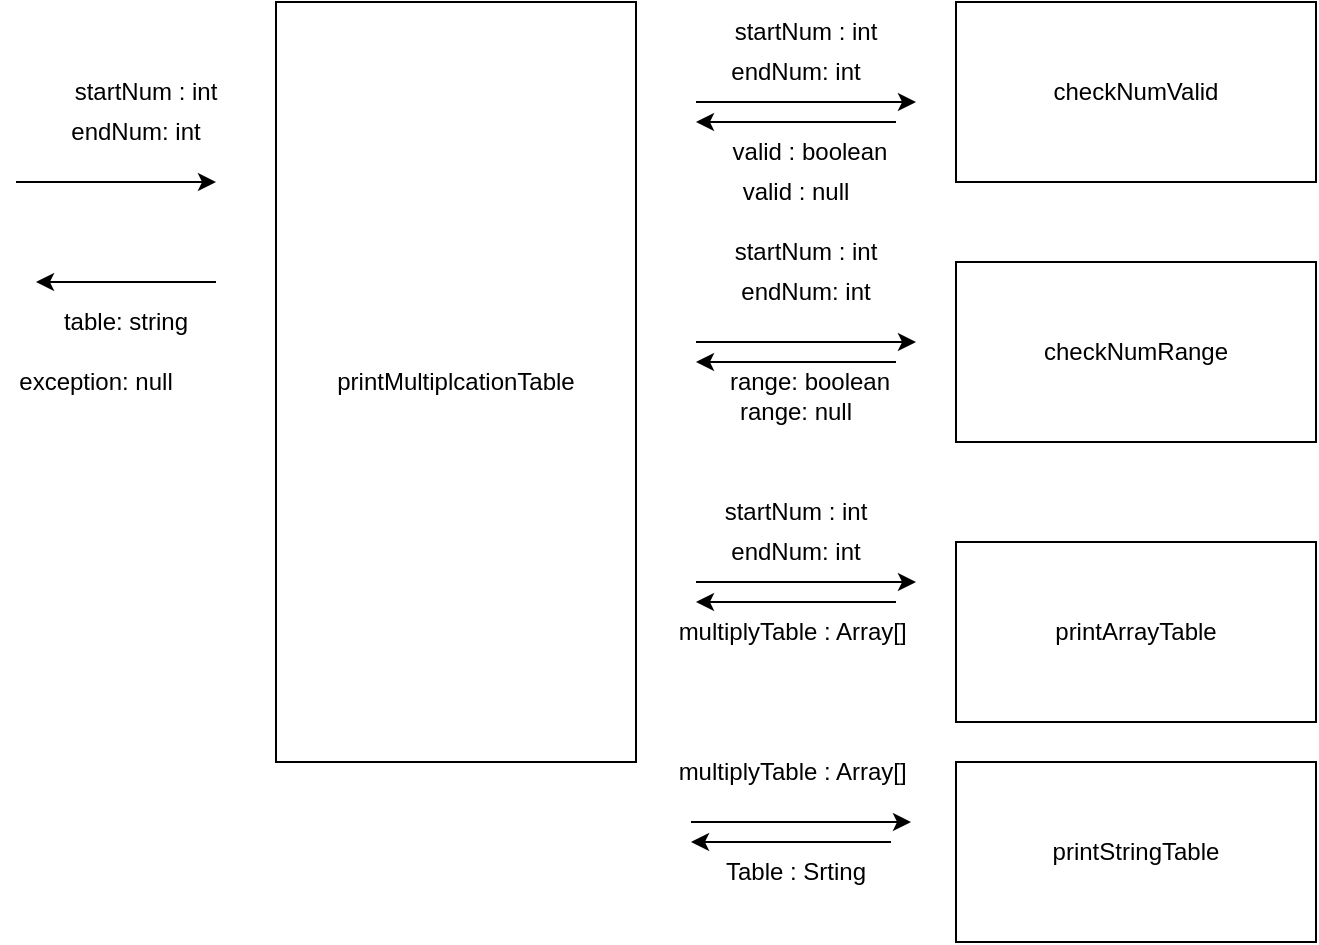 <mxfile version="15.5.5" type="github">
  <diagram id="u2XBspSBkSbY5HJoleDj" name="Page-1">
    <mxGraphModel dx="988" dy="512" grid="1" gridSize="10" guides="1" tooltips="1" connect="1" arrows="1" fold="1" page="1" pageScale="1" pageWidth="827" pageHeight="1169" math="0" shadow="0">
      <root>
        <mxCell id="0" />
        <mxCell id="1" parent="0" />
        <mxCell id="3OXlTMtdG07-1SoMj4Mq-1" value="printMultiplcationTable" style="rounded=0;whiteSpace=wrap;html=1;" vertex="1" parent="1">
          <mxGeometry x="190" y="230" width="180" height="380" as="geometry" />
        </mxCell>
        <mxCell id="3OXlTMtdG07-1SoMj4Mq-2" value="checkNumValid" style="rounded=0;whiteSpace=wrap;html=1;" vertex="1" parent="1">
          <mxGeometry x="530" y="230" width="180" height="90" as="geometry" />
        </mxCell>
        <mxCell id="3OXlTMtdG07-1SoMj4Mq-3" value="checkNumRange" style="rounded=0;whiteSpace=wrap;html=1;" vertex="1" parent="1">
          <mxGeometry x="530" y="360" width="180" height="90" as="geometry" />
        </mxCell>
        <mxCell id="3OXlTMtdG07-1SoMj4Mq-4" value="printArrayTable" style="rounded=0;whiteSpace=wrap;html=1;" vertex="1" parent="1">
          <mxGeometry x="530" y="500" width="180" height="90" as="geometry" />
        </mxCell>
        <mxCell id="3OXlTMtdG07-1SoMj4Mq-5" value="" style="endArrow=classic;html=1;rounded=0;" edge="1" parent="1">
          <mxGeometry width="50" height="50" relative="1" as="geometry">
            <mxPoint x="400" y="280" as="sourcePoint" />
            <mxPoint x="510" y="280" as="targetPoint" />
          </mxGeometry>
        </mxCell>
        <mxCell id="3OXlTMtdG07-1SoMj4Mq-6" value="" style="endArrow=classic;html=1;rounded=0;" edge="1" parent="1">
          <mxGeometry width="50" height="50" relative="1" as="geometry">
            <mxPoint x="400" y="400" as="sourcePoint" />
            <mxPoint x="510" y="400" as="targetPoint" />
          </mxGeometry>
        </mxCell>
        <mxCell id="3OXlTMtdG07-1SoMj4Mq-7" value="" style="endArrow=classic;html=1;rounded=0;" edge="1" parent="1">
          <mxGeometry width="50" height="50" relative="1" as="geometry">
            <mxPoint x="400" y="520" as="sourcePoint" />
            <mxPoint x="510" y="520" as="targetPoint" />
          </mxGeometry>
        </mxCell>
        <mxCell id="3OXlTMtdG07-1SoMj4Mq-8" value="" style="endArrow=classic;html=1;rounded=0;" edge="1" parent="1">
          <mxGeometry width="50" height="50" relative="1" as="geometry">
            <mxPoint x="500" y="530" as="sourcePoint" />
            <mxPoint x="400" y="530" as="targetPoint" />
          </mxGeometry>
        </mxCell>
        <mxCell id="3OXlTMtdG07-1SoMj4Mq-9" value="" style="endArrow=classic;html=1;rounded=0;" edge="1" parent="1">
          <mxGeometry width="50" height="50" relative="1" as="geometry">
            <mxPoint x="500" y="410" as="sourcePoint" />
            <mxPoint x="400" y="410" as="targetPoint" />
          </mxGeometry>
        </mxCell>
        <mxCell id="3OXlTMtdG07-1SoMj4Mq-10" value="" style="endArrow=classic;html=1;rounded=0;" edge="1" parent="1">
          <mxGeometry width="50" height="50" relative="1" as="geometry">
            <mxPoint x="500" y="290" as="sourcePoint" />
            <mxPoint x="400" y="290" as="targetPoint" />
          </mxGeometry>
        </mxCell>
        <mxCell id="3OXlTMtdG07-1SoMj4Mq-11" value="startNum : int" style="text;html=1;strokeColor=none;fillColor=none;align=center;verticalAlign=middle;whiteSpace=wrap;rounded=0;" vertex="1" parent="1">
          <mxGeometry x="400" y="230" width="110" height="30" as="geometry" />
        </mxCell>
        <mxCell id="3OXlTMtdG07-1SoMj4Mq-12" value="endNum: int" style="text;html=1;strokeColor=none;fillColor=none;align=center;verticalAlign=middle;whiteSpace=wrap;rounded=0;" vertex="1" parent="1">
          <mxGeometry x="400" y="250" width="100" height="30" as="geometry" />
        </mxCell>
        <mxCell id="3OXlTMtdG07-1SoMj4Mq-13" value="startNum : int" style="text;html=1;strokeColor=none;fillColor=none;align=center;verticalAlign=middle;whiteSpace=wrap;rounded=0;" vertex="1" parent="1">
          <mxGeometry x="400" y="340" width="110" height="30" as="geometry" />
        </mxCell>
        <mxCell id="3OXlTMtdG07-1SoMj4Mq-14" value="endNum: int" style="text;html=1;strokeColor=none;fillColor=none;align=center;verticalAlign=middle;whiteSpace=wrap;rounded=0;" vertex="1" parent="1">
          <mxGeometry x="405" y="360" width="100" height="30" as="geometry" />
        </mxCell>
        <mxCell id="3OXlTMtdG07-1SoMj4Mq-15" value="valid : boolean" style="text;html=1;strokeColor=none;fillColor=none;align=center;verticalAlign=middle;whiteSpace=wrap;rounded=0;" vertex="1" parent="1">
          <mxGeometry x="414" y="290" width="86" height="30" as="geometry" />
        </mxCell>
        <mxCell id="3OXlTMtdG07-1SoMj4Mq-16" value="valid&amp;nbsp;: null" style="text;html=1;strokeColor=none;fillColor=none;align=center;verticalAlign=middle;whiteSpace=wrap;rounded=0;" vertex="1" parent="1">
          <mxGeometry x="407" y="310" width="86" height="30" as="geometry" />
        </mxCell>
        <mxCell id="3OXlTMtdG07-1SoMj4Mq-17" value="range: boolean" style="text;html=1;strokeColor=none;fillColor=none;align=center;verticalAlign=middle;whiteSpace=wrap;rounded=0;" vertex="1" parent="1">
          <mxGeometry x="414" y="405" width="86" height="30" as="geometry" />
        </mxCell>
        <mxCell id="3OXlTMtdG07-1SoMj4Mq-18" value="range: null" style="text;html=1;strokeColor=none;fillColor=none;align=center;verticalAlign=middle;whiteSpace=wrap;rounded=0;" vertex="1" parent="1">
          <mxGeometry x="400" y="420" width="100" height="30" as="geometry" />
        </mxCell>
        <mxCell id="3OXlTMtdG07-1SoMj4Mq-21" value="startNum : int" style="text;html=1;strokeColor=none;fillColor=none;align=center;verticalAlign=middle;whiteSpace=wrap;rounded=0;" vertex="1" parent="1">
          <mxGeometry x="395" y="470" width="110" height="30" as="geometry" />
        </mxCell>
        <mxCell id="3OXlTMtdG07-1SoMj4Mq-22" value="endNum: int" style="text;html=1;strokeColor=none;fillColor=none;align=center;verticalAlign=middle;whiteSpace=wrap;rounded=0;" vertex="1" parent="1">
          <mxGeometry x="400" y="490" width="100" height="30" as="geometry" />
        </mxCell>
        <mxCell id="3OXlTMtdG07-1SoMj4Mq-23" value="multiplyTable : Array[]&amp;nbsp;" style="text;html=1;strokeColor=none;fillColor=none;align=center;verticalAlign=middle;whiteSpace=wrap;rounded=0;" vertex="1" parent="1">
          <mxGeometry x="385" y="530" width="130" height="30" as="geometry" />
        </mxCell>
        <mxCell id="3OXlTMtdG07-1SoMj4Mq-24" value="" style="endArrow=classic;html=1;rounded=0;" edge="1" parent="1">
          <mxGeometry width="50" height="50" relative="1" as="geometry">
            <mxPoint x="60" y="320" as="sourcePoint" />
            <mxPoint x="160" y="320" as="targetPoint" />
          </mxGeometry>
        </mxCell>
        <mxCell id="3OXlTMtdG07-1SoMj4Mq-25" value="startNum : int" style="text;html=1;strokeColor=none;fillColor=none;align=center;verticalAlign=middle;whiteSpace=wrap;rounded=0;" vertex="1" parent="1">
          <mxGeometry x="70" y="260" width="110" height="30" as="geometry" />
        </mxCell>
        <mxCell id="3OXlTMtdG07-1SoMj4Mq-26" value="endNum: int" style="text;html=1;strokeColor=none;fillColor=none;align=center;verticalAlign=middle;whiteSpace=wrap;rounded=0;" vertex="1" parent="1">
          <mxGeometry x="70" y="280" width="100" height="30" as="geometry" />
        </mxCell>
        <mxCell id="3OXlTMtdG07-1SoMj4Mq-27" value="" style="endArrow=classic;html=1;rounded=0;" edge="1" parent="1">
          <mxGeometry width="50" height="50" relative="1" as="geometry">
            <mxPoint x="160" y="370" as="sourcePoint" />
            <mxPoint x="70" y="370" as="targetPoint" />
          </mxGeometry>
        </mxCell>
        <mxCell id="3OXlTMtdG07-1SoMj4Mq-28" value="table: string" style="text;html=1;strokeColor=none;fillColor=none;align=center;verticalAlign=middle;whiteSpace=wrap;rounded=0;" vertex="1" parent="1">
          <mxGeometry x="70" y="375" width="90" height="30" as="geometry" />
        </mxCell>
        <mxCell id="3OXlTMtdG07-1SoMj4Mq-29" value="exception: null" style="text;html=1;strokeColor=none;fillColor=none;align=center;verticalAlign=middle;whiteSpace=wrap;rounded=0;" vertex="1" parent="1">
          <mxGeometry x="60" y="405" width="80" height="30" as="geometry" />
        </mxCell>
        <mxCell id="3OXlTMtdG07-1SoMj4Mq-30" value="printStringTable" style="rounded=0;whiteSpace=wrap;html=1;" vertex="1" parent="1">
          <mxGeometry x="530" y="610" width="180" height="90" as="geometry" />
        </mxCell>
        <mxCell id="3OXlTMtdG07-1SoMj4Mq-32" value="" style="endArrow=classic;html=1;rounded=0;" edge="1" parent="1">
          <mxGeometry width="50" height="50" relative="1" as="geometry">
            <mxPoint x="397.5" y="640" as="sourcePoint" />
            <mxPoint x="507.5" y="640" as="targetPoint" />
          </mxGeometry>
        </mxCell>
        <mxCell id="3OXlTMtdG07-1SoMj4Mq-33" value="" style="endArrow=classic;html=1;rounded=0;" edge="1" parent="1">
          <mxGeometry width="50" height="50" relative="1" as="geometry">
            <mxPoint x="497.5" y="650" as="sourcePoint" />
            <mxPoint x="397.5" y="650" as="targetPoint" />
          </mxGeometry>
        </mxCell>
        <mxCell id="3OXlTMtdG07-1SoMj4Mq-36" value="multiplyTable : Array[]&amp;nbsp;" style="text;html=1;strokeColor=none;fillColor=none;align=center;verticalAlign=middle;whiteSpace=wrap;rounded=0;" vertex="1" parent="1">
          <mxGeometry x="385" y="600" width="130" height="30" as="geometry" />
        </mxCell>
        <mxCell id="3OXlTMtdG07-1SoMj4Mq-37" value="Table : Srting" style="text;html=1;strokeColor=none;fillColor=none;align=center;verticalAlign=middle;whiteSpace=wrap;rounded=0;" vertex="1" parent="1">
          <mxGeometry x="385" y="650" width="130" height="30" as="geometry" />
        </mxCell>
      </root>
    </mxGraphModel>
  </diagram>
</mxfile>
